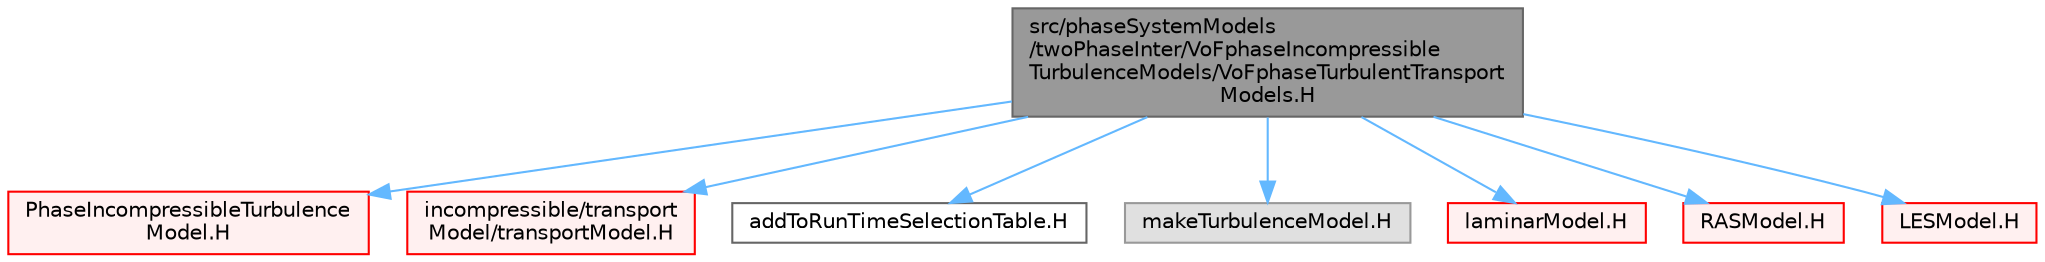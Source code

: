 digraph "src/phaseSystemModels/twoPhaseInter/VoFphaseIncompressibleTurbulenceModels/VoFphaseTurbulentTransportModels.H"
{
 // LATEX_PDF_SIZE
  bgcolor="transparent";
  edge [fontname=Helvetica,fontsize=10,labelfontname=Helvetica,labelfontsize=10];
  node [fontname=Helvetica,fontsize=10,shape=box,height=0.2,width=0.4];
  Node1 [id="Node000001",label="src/phaseSystemModels\l/twoPhaseInter/VoFphaseIncompressible\lTurbulenceModels/VoFphaseTurbulentTransport\lModels.H",height=0.2,width=0.4,color="gray40", fillcolor="grey60", style="filled", fontcolor="black",tooltip=" "];
  Node1 -> Node2 [id="edge1_Node000001_Node000002",color="steelblue1",style="solid",tooltip=" "];
  Node2 [id="Node000002",label="PhaseIncompressibleTurbulence\lModel.H",height=0.2,width=0.4,color="red", fillcolor="#FFF0F0", style="filled",URL="$PhaseIncompressibleTurbulenceModel_8H.html",tooltip=" "];
  Node1 -> Node390 [id="edge2_Node000001_Node000390",color="steelblue1",style="solid",tooltip=" "];
  Node390 [id="Node000390",label="incompressible/transport\lModel/transportModel.H",height=0.2,width=0.4,color="red", fillcolor="#FFF0F0", style="filled",URL="$transportModel_8H.html",tooltip=" "];
  Node1 -> Node391 [id="edge3_Node000001_Node000391",color="steelblue1",style="solid",tooltip=" "];
  Node391 [id="Node000391",label="addToRunTimeSelectionTable.H",height=0.2,width=0.4,color="grey40", fillcolor="white", style="filled",URL="$addToRunTimeSelectionTable_8H.html",tooltip="Macros for easy insertion into run-time selection tables."];
  Node1 -> Node392 [id="edge4_Node000001_Node000392",color="steelblue1",style="solid",tooltip=" "];
  Node392 [id="Node000392",label="makeTurbulenceModel.H",height=0.2,width=0.4,color="grey60", fillcolor="#E0E0E0", style="filled",tooltip=" "];
  Node1 -> Node393 [id="edge5_Node000001_Node000393",color="steelblue1",style="solid",tooltip=" "];
  Node393 [id="Node000393",label="laminarModel.H",height=0.2,width=0.4,color="red", fillcolor="#FFF0F0", style="filled",URL="$laminarModel_8H.html",tooltip=" "];
  Node1 -> Node394 [id="edge6_Node000001_Node000394",color="steelblue1",style="solid",tooltip=" "];
  Node394 [id="Node000394",label="RASModel.H",height=0.2,width=0.4,color="red", fillcolor="#FFF0F0", style="filled",URL="$RASModel_8H.html",tooltip=" "];
  Node1 -> Node395 [id="edge7_Node000001_Node000395",color="steelblue1",style="solid",tooltip=" "];
  Node395 [id="Node000395",label="LESModel.H",height=0.2,width=0.4,color="red", fillcolor="#FFF0F0", style="filled",URL="$LESModel_8H.html",tooltip=" "];
}
